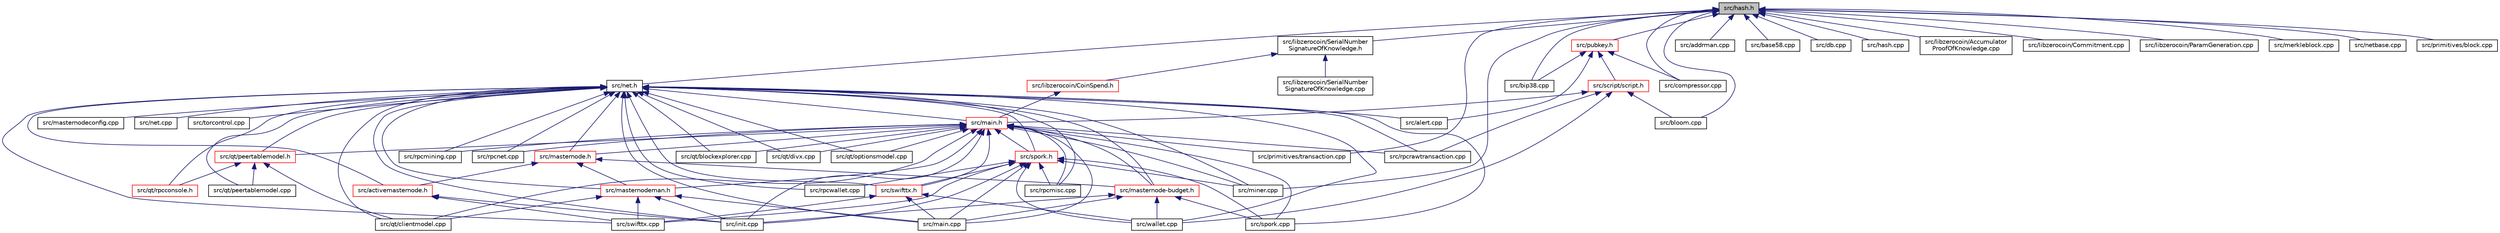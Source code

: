 digraph "src/hash.h"
{
  edge [fontname="Helvetica",fontsize="10",labelfontname="Helvetica",labelfontsize="10"];
  node [fontname="Helvetica",fontsize="10",shape=record];
  Node34 [label="src/hash.h",height=0.2,width=0.4,color="black", fillcolor="grey75", style="filled", fontcolor="black"];
  Node34 -> Node35 [dir="back",color="midnightblue",fontsize="10",style="solid",fontname="Helvetica"];
  Node35 [label="src/net.h",height=0.2,width=0.4,color="black", fillcolor="white", style="filled",URL="$net_8h.html"];
  Node35 -> Node36 [dir="back",color="midnightblue",fontsize="10",style="solid",fontname="Helvetica"];
  Node36 [label="src/main.h",height=0.2,width=0.4,color="red", fillcolor="white", style="filled",URL="$main_8h.html"];
  Node36 -> Node46 [dir="back",color="midnightblue",fontsize="10",style="solid",fontname="Helvetica"];
  Node46 [label="src/spork.h",height=0.2,width=0.4,color="red", fillcolor="white", style="filled",URL="$spork_8h.html"];
  Node46 -> Node40 [dir="back",color="midnightblue",fontsize="10",style="solid",fontname="Helvetica"];
  Node40 [label="src/init.cpp",height=0.2,width=0.4,color="black", fillcolor="white", style="filled",URL="$init_8cpp.html"];
  Node46 -> Node41 [dir="back",color="midnightblue",fontsize="10",style="solid",fontname="Helvetica"];
  Node41 [label="src/main.cpp",height=0.2,width=0.4,color="black", fillcolor="white", style="filled",URL="$main_8cpp.html"];
  Node46 -> Node51 [dir="back",color="midnightblue",fontsize="10",style="solid",fontname="Helvetica"];
  Node51 [label="src/swifttx.h",height=0.2,width=0.4,color="red", fillcolor="white", style="filled",URL="$swifttx_8h.html"];
  Node51 -> Node41 [dir="back",color="midnightblue",fontsize="10",style="solid",fontname="Helvetica"];
  Node51 -> Node91 [dir="back",color="midnightblue",fontsize="10",style="solid",fontname="Helvetica"];
  Node91 [label="src/swifttx.cpp",height=0.2,width=0.4,color="black", fillcolor="white", style="filled",URL="$swifttx_8cpp.html"];
  Node51 -> Node92 [dir="back",color="midnightblue",fontsize="10",style="solid",fontname="Helvetica"];
  Node92 [label="src/wallet.cpp",height=0.2,width=0.4,color="black", fillcolor="white", style="filled",URL="$wallet_8cpp.html"];
  Node46 -> Node96 [dir="back",color="midnightblue",fontsize="10",style="solid",fontname="Helvetica"];
  Node96 [label="src/miner.cpp",height=0.2,width=0.4,color="black", fillcolor="white", style="filled",URL="$miner_8cpp.html"];
  Node46 -> Node97 [dir="back",color="midnightblue",fontsize="10",style="solid",fontname="Helvetica"];
  Node97 [label="src/rpcmisc.cpp",height=0.2,width=0.4,color="black", fillcolor="white", style="filled",URL="$rpcmisc_8cpp.html"];
  Node46 -> Node98 [dir="back",color="midnightblue",fontsize="10",style="solid",fontname="Helvetica"];
  Node98 [label="src/rpcwallet.cpp",height=0.2,width=0.4,color="black", fillcolor="white", style="filled",URL="$rpcwallet_8cpp.html"];
  Node46 -> Node49 [dir="back",color="midnightblue",fontsize="10",style="solid",fontname="Helvetica"];
  Node49 [label="src/spork.cpp",height=0.2,width=0.4,color="black", fillcolor="white", style="filled",URL="$spork_8cpp.html"];
  Node46 -> Node91 [dir="back",color="midnightblue",fontsize="10",style="solid",fontname="Helvetica"];
  Node46 -> Node92 [dir="back",color="midnightblue",fontsize="10",style="solid",fontname="Helvetica"];
  Node36 -> Node109 [dir="back",color="midnightblue",fontsize="10",style="solid",fontname="Helvetica"];
  Node109 [label="src/masternode.h",height=0.2,width=0.4,color="red", fillcolor="white", style="filled",URL="$masternode_8h.html"];
  Node109 -> Node110 [dir="back",color="midnightblue",fontsize="10",style="solid",fontname="Helvetica"];
  Node110 [label="src/masternodeman.h",height=0.2,width=0.4,color="red", fillcolor="white", style="filled",URL="$masternodeman_8h.html"];
  Node110 -> Node40 [dir="back",color="midnightblue",fontsize="10",style="solid",fontname="Helvetica"];
  Node110 -> Node41 [dir="back",color="midnightblue",fontsize="10",style="solid",fontname="Helvetica"];
  Node110 -> Node111 [dir="back",color="midnightblue",fontsize="10",style="solid",fontname="Helvetica"];
  Node111 [label="src/qt/clientmodel.cpp",height=0.2,width=0.4,color="black", fillcolor="white", style="filled",URL="$clientmodel_8cpp.html"];
  Node110 -> Node91 [dir="back",color="midnightblue",fontsize="10",style="solid",fontname="Helvetica"];
  Node109 -> Node100 [dir="back",color="midnightblue",fontsize="10",style="solid",fontname="Helvetica"];
  Node100 [label="src/activemasternode.h",height=0.2,width=0.4,color="red", fillcolor="white", style="filled",URL="$activemasternode_8h.html"];
  Node100 -> Node40 [dir="back",color="midnightblue",fontsize="10",style="solid",fontname="Helvetica"];
  Node100 -> Node91 [dir="back",color="midnightblue",fontsize="10",style="solid",fontname="Helvetica"];
  Node109 -> Node112 [dir="back",color="midnightblue",fontsize="10",style="solid",fontname="Helvetica"];
  Node112 [label="src/masternode-budget.h",height=0.2,width=0.4,color="red", fillcolor="white", style="filled",URL="$masternode-budget_8h.html"];
  Node112 -> Node40 [dir="back",color="midnightblue",fontsize="10",style="solid",fontname="Helvetica"];
  Node112 -> Node41 [dir="back",color="midnightblue",fontsize="10",style="solid",fontname="Helvetica"];
  Node112 -> Node49 [dir="back",color="midnightblue",fontsize="10",style="solid",fontname="Helvetica"];
  Node112 -> Node92 [dir="back",color="midnightblue",fontsize="10",style="solid",fontname="Helvetica"];
  Node36 -> Node110 [dir="back",color="midnightblue",fontsize="10",style="solid",fontname="Helvetica"];
  Node36 -> Node40 [dir="back",color="midnightblue",fontsize="10",style="solid",fontname="Helvetica"];
  Node36 -> Node112 [dir="back",color="midnightblue",fontsize="10",style="solid",fontname="Helvetica"];
  Node36 -> Node41 [dir="back",color="midnightblue",fontsize="10",style="solid",fontname="Helvetica"];
  Node36 -> Node51 [dir="back",color="midnightblue",fontsize="10",style="solid",fontname="Helvetica"];
  Node36 -> Node96 [dir="back",color="midnightblue",fontsize="10",style="solid",fontname="Helvetica"];
  Node36 -> Node125 [dir="back",color="midnightblue",fontsize="10",style="solid",fontname="Helvetica"];
  Node125 [label="src/primitives/transaction.cpp",height=0.2,width=0.4,color="black", fillcolor="white", style="filled",URL="$transaction_8cpp.html"];
  Node36 -> Node126 [dir="back",color="midnightblue",fontsize="10",style="solid",fontname="Helvetica"];
  Node126 [label="src/qt/peertablemodel.h",height=0.2,width=0.4,color="red", fillcolor="white", style="filled",URL="$peertablemodel_8h.html"];
  Node126 -> Node127 [dir="back",color="midnightblue",fontsize="10",style="solid",fontname="Helvetica"];
  Node127 [label="src/qt/rpcconsole.h",height=0.2,width=0.4,color="red", fillcolor="white", style="filled",URL="$rpcconsole_8h.html"];
  Node126 -> Node111 [dir="back",color="midnightblue",fontsize="10",style="solid",fontname="Helvetica"];
  Node126 -> Node129 [dir="back",color="midnightblue",fontsize="10",style="solid",fontname="Helvetica"];
  Node129 [label="src/qt/peertablemodel.cpp",height=0.2,width=0.4,color="black", fillcolor="white", style="filled",URL="$peertablemodel_8cpp.html"];
  Node36 -> Node42 [dir="back",color="midnightblue",fontsize="10",style="solid",fontname="Helvetica"];
  Node42 [label="src/qt/blockexplorer.cpp",height=0.2,width=0.4,color="black", fillcolor="white", style="filled",URL="$blockexplorer_8cpp.html"];
  Node36 -> Node111 [dir="back",color="midnightblue",fontsize="10",style="solid",fontname="Helvetica"];
  Node36 -> Node130 [dir="back",color="midnightblue",fontsize="10",style="solid",fontname="Helvetica"];
  Node130 [label="src/qt/divx.cpp",height=0.2,width=0.4,color="black", fillcolor="white", style="filled",URL="$divx_8cpp.html"];
  Node36 -> Node44 [dir="back",color="midnightblue",fontsize="10",style="solid",fontname="Helvetica"];
  Node44 [label="src/qt/optionsmodel.cpp",height=0.2,width=0.4,color="black", fillcolor="white", style="filled",URL="$optionsmodel_8cpp.html"];
  Node36 -> Node133 [dir="back",color="midnightblue",fontsize="10",style="solid",fontname="Helvetica"];
  Node133 [label="src/rpcmining.cpp",height=0.2,width=0.4,color="black", fillcolor="white", style="filled",URL="$rpcmining_8cpp.html"];
  Node36 -> Node97 [dir="back",color="midnightblue",fontsize="10",style="solid",fontname="Helvetica"];
  Node36 -> Node134 [dir="back",color="midnightblue",fontsize="10",style="solid",fontname="Helvetica"];
  Node134 [label="src/rpcnet.cpp",height=0.2,width=0.4,color="black", fillcolor="white", style="filled",URL="$rpcnet_8cpp.html"];
  Node36 -> Node135 [dir="back",color="midnightblue",fontsize="10",style="solid",fontname="Helvetica"];
  Node135 [label="src/rpcrawtransaction.cpp",height=0.2,width=0.4,color="black", fillcolor="white", style="filled",URL="$rpcrawtransaction_8cpp.html"];
  Node36 -> Node49 [dir="back",color="midnightblue",fontsize="10",style="solid",fontname="Helvetica"];
  Node35 -> Node46 [dir="back",color="midnightblue",fontsize="10",style="solid",fontname="Helvetica"];
  Node35 -> Node109 [dir="back",color="midnightblue",fontsize="10",style="solid",fontname="Helvetica"];
  Node35 -> Node110 [dir="back",color="midnightblue",fontsize="10",style="solid",fontname="Helvetica"];
  Node35 -> Node100 [dir="back",color="midnightblue",fontsize="10",style="solid",fontname="Helvetica"];
  Node35 -> Node140 [dir="back",color="midnightblue",fontsize="10",style="solid",fontname="Helvetica"];
  Node140 [label="src/alert.cpp",height=0.2,width=0.4,color="black", fillcolor="white", style="filled",URL="$alert_8cpp.html"];
  Node35 -> Node112 [dir="back",color="midnightblue",fontsize="10",style="solid",fontname="Helvetica"];
  Node35 -> Node40 [dir="back",color="midnightblue",fontsize="10",style="solid",fontname="Helvetica"];
  Node35 -> Node41 [dir="back",color="midnightblue",fontsize="10",style="solid",fontname="Helvetica"];
  Node35 -> Node51 [dir="back",color="midnightblue",fontsize="10",style="solid",fontname="Helvetica"];
  Node35 -> Node141 [dir="back",color="midnightblue",fontsize="10",style="solid",fontname="Helvetica"];
  Node141 [label="src/masternodeconfig.cpp",height=0.2,width=0.4,color="black", fillcolor="white", style="filled",URL="$masternodeconfig_8cpp.html"];
  Node35 -> Node96 [dir="back",color="midnightblue",fontsize="10",style="solid",fontname="Helvetica"];
  Node35 -> Node107 [dir="back",color="midnightblue",fontsize="10",style="solid",fontname="Helvetica"];
  Node107 [label="src/net.cpp",height=0.2,width=0.4,color="black", fillcolor="white", style="filled",URL="$net_8cpp.html"];
  Node35 -> Node126 [dir="back",color="midnightblue",fontsize="10",style="solid",fontname="Helvetica"];
  Node35 -> Node127 [dir="back",color="midnightblue",fontsize="10",style="solid",fontname="Helvetica"];
  Node35 -> Node42 [dir="back",color="midnightblue",fontsize="10",style="solid",fontname="Helvetica"];
  Node35 -> Node111 [dir="back",color="midnightblue",fontsize="10",style="solid",fontname="Helvetica"];
  Node35 -> Node130 [dir="back",color="midnightblue",fontsize="10",style="solid",fontname="Helvetica"];
  Node35 -> Node44 [dir="back",color="midnightblue",fontsize="10",style="solid",fontname="Helvetica"];
  Node35 -> Node129 [dir="back",color="midnightblue",fontsize="10",style="solid",fontname="Helvetica"];
  Node35 -> Node133 [dir="back",color="midnightblue",fontsize="10",style="solid",fontname="Helvetica"];
  Node35 -> Node97 [dir="back",color="midnightblue",fontsize="10",style="solid",fontname="Helvetica"];
  Node35 -> Node134 [dir="back",color="midnightblue",fontsize="10",style="solid",fontname="Helvetica"];
  Node35 -> Node135 [dir="back",color="midnightblue",fontsize="10",style="solid",fontname="Helvetica"];
  Node35 -> Node98 [dir="back",color="midnightblue",fontsize="10",style="solid",fontname="Helvetica"];
  Node35 -> Node49 [dir="back",color="midnightblue",fontsize="10",style="solid",fontname="Helvetica"];
  Node35 -> Node91 [dir="back",color="midnightblue",fontsize="10",style="solid",fontname="Helvetica"];
  Node35 -> Node142 [dir="back",color="midnightblue",fontsize="10",style="solid",fontname="Helvetica"];
  Node142 [label="src/torcontrol.cpp",height=0.2,width=0.4,color="black", fillcolor="white", style="filled",URL="$torcontrol_8cpp.html"];
  Node35 -> Node92 [dir="back",color="midnightblue",fontsize="10",style="solid",fontname="Helvetica"];
  Node34 -> Node143 [dir="back",color="midnightblue",fontsize="10",style="solid",fontname="Helvetica"];
  Node143 [label="src/libzerocoin/SerialNumber\lSignatureOfKnowledge.h",height=0.2,width=0.4,color="black", fillcolor="white", style="filled",URL="$_serial_number_signature_of_knowledge_8h.html",tooltip="SerialNumberSignatureOfKnowledge class for the Zerocoin library. "];
  Node143 -> Node144 [dir="back",color="midnightblue",fontsize="10",style="solid",fontname="Helvetica"];
  Node144 [label="src/libzerocoin/CoinSpend.h",height=0.2,width=0.4,color="red", fillcolor="white", style="filled",URL="$_coin_spend_8h.html",tooltip="CoinSpend class for the Zerocoin library. "];
  Node144 -> Node36 [dir="back",color="midnightblue",fontsize="10",style="solid",fontname="Helvetica"];
  Node143 -> Node146 [dir="back",color="midnightblue",fontsize="10",style="solid",fontname="Helvetica"];
  Node146 [label="src/libzerocoin/SerialNumber\lSignatureOfKnowledge.cpp",height=0.2,width=0.4,color="black", fillcolor="white", style="filled",URL="$_serial_number_signature_of_knowledge_8cpp.html",tooltip="SerialNumberSignatureOfKnowledge class for the Zerocoin library. "];
  Node34 -> Node147 [dir="back",color="midnightblue",fontsize="10",style="solid",fontname="Helvetica"];
  Node147 [label="src/pubkey.h",height=0.2,width=0.4,color="red", fillcolor="white", style="filled",URL="$pubkey_8h.html"];
  Node147 -> Node148 [dir="back",color="midnightblue",fontsize="10",style="solid",fontname="Helvetica"];
  Node148 [label="src/script/script.h",height=0.2,width=0.4,color="red", fillcolor="white", style="filled",URL="$script_8h.html"];
  Node148 -> Node36 [dir="back",color="midnightblue",fontsize="10",style="solid",fontname="Helvetica"];
  Node148 -> Node180 [dir="back",color="midnightblue",fontsize="10",style="solid",fontname="Helvetica"];
  Node180 [label="src/bloom.cpp",height=0.2,width=0.4,color="black", fillcolor="white", style="filled",URL="$bloom_8cpp.html"];
  Node148 -> Node135 [dir="back",color="midnightblue",fontsize="10",style="solid",fontname="Helvetica"];
  Node148 -> Node92 [dir="back",color="midnightblue",fontsize="10",style="solid",fontname="Helvetica"];
  Node147 -> Node140 [dir="back",color="midnightblue",fontsize="10",style="solid",fontname="Helvetica"];
  Node147 -> Node156 [dir="back",color="midnightblue",fontsize="10",style="solid",fontname="Helvetica"];
  Node156 [label="src/bip38.cpp",height=0.2,width=0.4,color="black", fillcolor="white", style="filled",URL="$bip38_8cpp.html"];
  Node147 -> Node179 [dir="back",color="midnightblue",fontsize="10",style="solid",fontname="Helvetica"];
  Node179 [label="src/compressor.cpp",height=0.2,width=0.4,color="black", fillcolor="white", style="filled",URL="$compressor_8cpp.html"];
  Node34 -> Node203 [dir="back",color="midnightblue",fontsize="10",style="solid",fontname="Helvetica"];
  Node203 [label="src/addrman.cpp",height=0.2,width=0.4,color="black", fillcolor="white", style="filled",URL="$addrman_8cpp.html"];
  Node34 -> Node155 [dir="back",color="midnightblue",fontsize="10",style="solid",fontname="Helvetica"];
  Node155 [label="src/base58.cpp",height=0.2,width=0.4,color="black", fillcolor="white", style="filled",URL="$base58_8cpp.html"];
  Node34 -> Node156 [dir="back",color="midnightblue",fontsize="10",style="solid",fontname="Helvetica"];
  Node34 -> Node180 [dir="back",color="midnightblue",fontsize="10",style="solid",fontname="Helvetica"];
  Node34 -> Node179 [dir="back",color="midnightblue",fontsize="10",style="solid",fontname="Helvetica"];
  Node34 -> Node204 [dir="back",color="midnightblue",fontsize="10",style="solid",fontname="Helvetica"];
  Node204 [label="src/db.cpp",height=0.2,width=0.4,color="black", fillcolor="white", style="filled",URL="$db_8cpp.html"];
  Node34 -> Node205 [dir="back",color="midnightblue",fontsize="10",style="solid",fontname="Helvetica"];
  Node205 [label="src/hash.cpp",height=0.2,width=0.4,color="black", fillcolor="white", style="filled",URL="$hash_8cpp.html"];
  Node34 -> Node206 [dir="back",color="midnightblue",fontsize="10",style="solid",fontname="Helvetica"];
  Node206 [label="src/libzerocoin/Accumulator\lProofOfKnowledge.cpp",height=0.2,width=0.4,color="black", fillcolor="white", style="filled",URL="$_accumulator_proof_of_knowledge_8cpp.html",tooltip="AccumulatorProofOfKnowledge class for the Zerocoin library. "];
  Node34 -> Node207 [dir="back",color="midnightblue",fontsize="10",style="solid",fontname="Helvetica"];
  Node207 [label="src/libzerocoin/Commitment.cpp",height=0.2,width=0.4,color="black", fillcolor="white", style="filled",URL="$_commitment_8cpp.html",tooltip="Commitment and CommitmentProof classes for the Zerocoin library. "];
  Node34 -> Node208 [dir="back",color="midnightblue",fontsize="10",style="solid",fontname="Helvetica"];
  Node208 [label="src/libzerocoin/ParamGeneration.cpp",height=0.2,width=0.4,color="black", fillcolor="white", style="filled",URL="$_param_generation_8cpp.html",tooltip="Parameter manipulation routines for the Zerocoin cryptographic components. "];
  Node34 -> Node168 [dir="back",color="midnightblue",fontsize="10",style="solid",fontname="Helvetica"];
  Node168 [label="src/merkleblock.cpp",height=0.2,width=0.4,color="black", fillcolor="white", style="filled",URL="$merkleblock_8cpp.html"];
  Node34 -> Node96 [dir="back",color="midnightblue",fontsize="10",style="solid",fontname="Helvetica"];
  Node34 -> Node209 [dir="back",color="midnightblue",fontsize="10",style="solid",fontname="Helvetica"];
  Node209 [label="src/netbase.cpp",height=0.2,width=0.4,color="black", fillcolor="white", style="filled",URL="$netbase_8cpp.html"];
  Node34 -> Node169 [dir="back",color="midnightblue",fontsize="10",style="solid",fontname="Helvetica"];
  Node169 [label="src/primitives/block.cpp",height=0.2,width=0.4,color="black", fillcolor="white", style="filled",URL="$block_8cpp.html"];
  Node34 -> Node125 [dir="back",color="midnightblue",fontsize="10",style="solid",fontname="Helvetica"];
}
